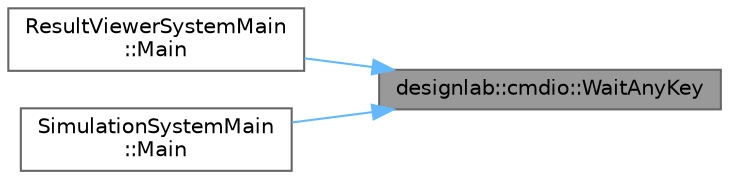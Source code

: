 digraph "designlab::cmdio::WaitAnyKey"
{
 // LATEX_PDF_SIZE
  bgcolor="transparent";
  edge [fontname=Helvetica,fontsize=10,labelfontname=Helvetica,labelfontsize=10];
  node [fontname=Helvetica,fontsize=10,shape=box,height=0.2,width=0.4];
  rankdir="RL";
  Node1 [id="Node000001",label="designlab::cmdio::WaitAnyKey",height=0.2,width=0.4,color="gray40", fillcolor="grey60", style="filled", fontcolor="black",tooltip="入力待ちをする関数．"];
  Node1 -> Node2 [id="edge1_Node000001_Node000002",dir="back",color="steelblue1",style="solid",tooltip=" "];
  Node2 [id="Node000002",label="ResultViewerSystemMain\l::Main",height=0.2,width=0.4,color="grey40", fillcolor="white", style="filled",URL="$class_result_viewer_system_main.html#aecf8894b5ac421d39b2d373e33774767",tooltip="主要な処理を行う関数"];
  Node1 -> Node3 [id="edge2_Node000001_Node000003",dir="back",color="steelblue1",style="solid",tooltip=" "];
  Node3 [id="Node000003",label="SimulationSystemMain\l::Main",height=0.2,width=0.4,color="grey40", fillcolor="white", style="filled",URL="$class_simulation_system_main.html#a030bde5e114622fa85d83517fa040242",tooltip="いままでint mainで行われた処理をまとめたもの．   目標地点へ着くか，歩容計画に失敗した場合に，シミュレーションを終える．   また，規定の回数シミュレーションしたら終了する．"];
}
